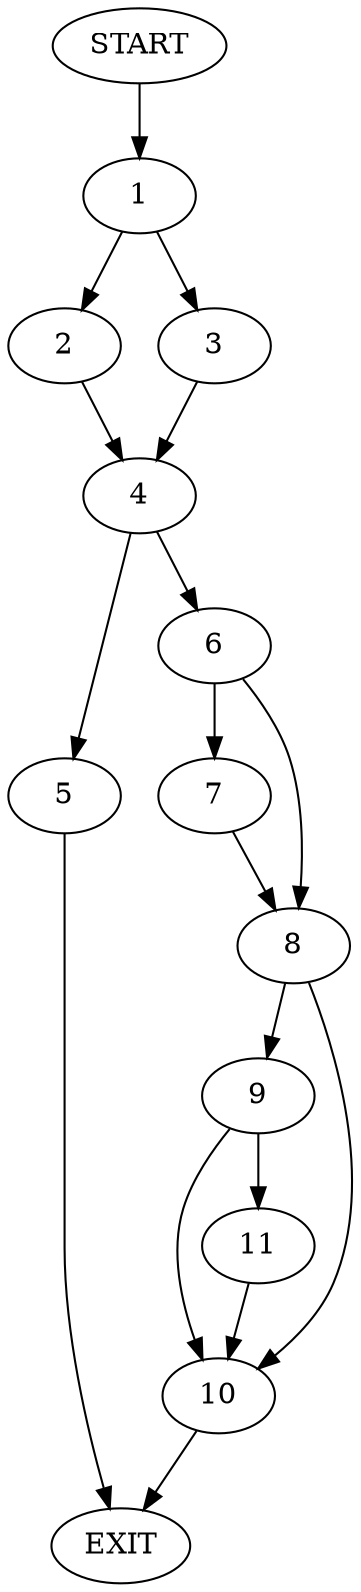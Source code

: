 digraph {
0 [label="START"]
12 [label="EXIT"]
0 -> 1
1 -> 2
1 -> 3
2 -> 4
3 -> 4
4 -> 5
4 -> 6
6 -> 7
6 -> 8
5 -> 12
7 -> 8
8 -> 9
8 -> 10
9 -> 10
9 -> 11
10 -> 12
11 -> 10
}
